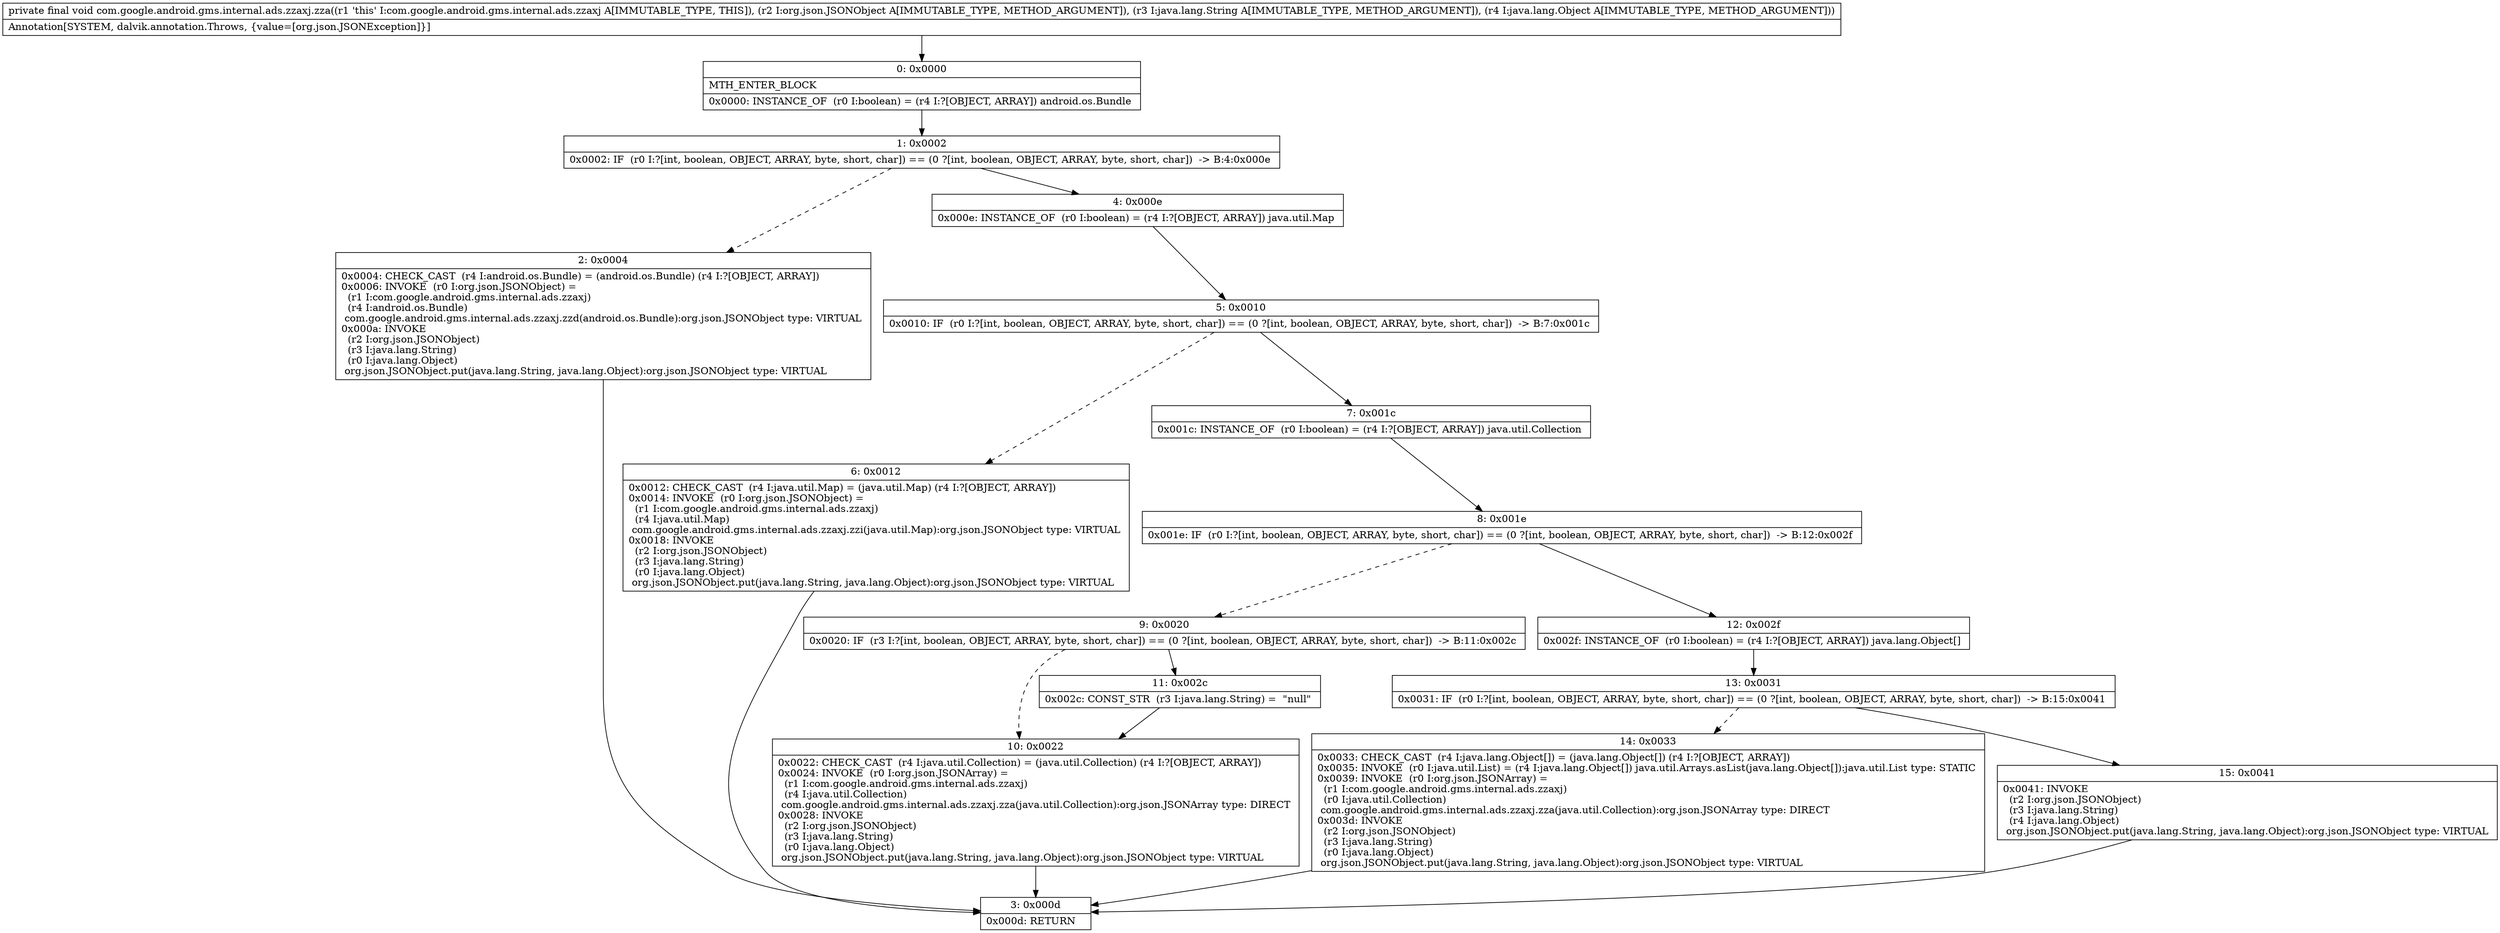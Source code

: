 digraph "CFG forcom.google.android.gms.internal.ads.zzaxj.zza(Lorg\/json\/JSONObject;Ljava\/lang\/String;Ljava\/lang\/Object;)V" {
Node_0 [shape=record,label="{0\:\ 0x0000|MTH_ENTER_BLOCK\l|0x0000: INSTANCE_OF  (r0 I:boolean) = (r4 I:?[OBJECT, ARRAY]) android.os.Bundle \l}"];
Node_1 [shape=record,label="{1\:\ 0x0002|0x0002: IF  (r0 I:?[int, boolean, OBJECT, ARRAY, byte, short, char]) == (0 ?[int, boolean, OBJECT, ARRAY, byte, short, char])  \-\> B:4:0x000e \l}"];
Node_2 [shape=record,label="{2\:\ 0x0004|0x0004: CHECK_CAST  (r4 I:android.os.Bundle) = (android.os.Bundle) (r4 I:?[OBJECT, ARRAY]) \l0x0006: INVOKE  (r0 I:org.json.JSONObject) = \l  (r1 I:com.google.android.gms.internal.ads.zzaxj)\l  (r4 I:android.os.Bundle)\l com.google.android.gms.internal.ads.zzaxj.zzd(android.os.Bundle):org.json.JSONObject type: VIRTUAL \l0x000a: INVOKE  \l  (r2 I:org.json.JSONObject)\l  (r3 I:java.lang.String)\l  (r0 I:java.lang.Object)\l org.json.JSONObject.put(java.lang.String, java.lang.Object):org.json.JSONObject type: VIRTUAL \l}"];
Node_3 [shape=record,label="{3\:\ 0x000d|0x000d: RETURN   \l}"];
Node_4 [shape=record,label="{4\:\ 0x000e|0x000e: INSTANCE_OF  (r0 I:boolean) = (r4 I:?[OBJECT, ARRAY]) java.util.Map \l}"];
Node_5 [shape=record,label="{5\:\ 0x0010|0x0010: IF  (r0 I:?[int, boolean, OBJECT, ARRAY, byte, short, char]) == (0 ?[int, boolean, OBJECT, ARRAY, byte, short, char])  \-\> B:7:0x001c \l}"];
Node_6 [shape=record,label="{6\:\ 0x0012|0x0012: CHECK_CAST  (r4 I:java.util.Map) = (java.util.Map) (r4 I:?[OBJECT, ARRAY]) \l0x0014: INVOKE  (r0 I:org.json.JSONObject) = \l  (r1 I:com.google.android.gms.internal.ads.zzaxj)\l  (r4 I:java.util.Map)\l com.google.android.gms.internal.ads.zzaxj.zzi(java.util.Map):org.json.JSONObject type: VIRTUAL \l0x0018: INVOKE  \l  (r2 I:org.json.JSONObject)\l  (r3 I:java.lang.String)\l  (r0 I:java.lang.Object)\l org.json.JSONObject.put(java.lang.String, java.lang.Object):org.json.JSONObject type: VIRTUAL \l}"];
Node_7 [shape=record,label="{7\:\ 0x001c|0x001c: INSTANCE_OF  (r0 I:boolean) = (r4 I:?[OBJECT, ARRAY]) java.util.Collection \l}"];
Node_8 [shape=record,label="{8\:\ 0x001e|0x001e: IF  (r0 I:?[int, boolean, OBJECT, ARRAY, byte, short, char]) == (0 ?[int, boolean, OBJECT, ARRAY, byte, short, char])  \-\> B:12:0x002f \l}"];
Node_9 [shape=record,label="{9\:\ 0x0020|0x0020: IF  (r3 I:?[int, boolean, OBJECT, ARRAY, byte, short, char]) == (0 ?[int, boolean, OBJECT, ARRAY, byte, short, char])  \-\> B:11:0x002c \l}"];
Node_10 [shape=record,label="{10\:\ 0x0022|0x0022: CHECK_CAST  (r4 I:java.util.Collection) = (java.util.Collection) (r4 I:?[OBJECT, ARRAY]) \l0x0024: INVOKE  (r0 I:org.json.JSONArray) = \l  (r1 I:com.google.android.gms.internal.ads.zzaxj)\l  (r4 I:java.util.Collection)\l com.google.android.gms.internal.ads.zzaxj.zza(java.util.Collection):org.json.JSONArray type: DIRECT \l0x0028: INVOKE  \l  (r2 I:org.json.JSONObject)\l  (r3 I:java.lang.String)\l  (r0 I:java.lang.Object)\l org.json.JSONObject.put(java.lang.String, java.lang.Object):org.json.JSONObject type: VIRTUAL \l}"];
Node_11 [shape=record,label="{11\:\ 0x002c|0x002c: CONST_STR  (r3 I:java.lang.String) =  \"null\" \l}"];
Node_12 [shape=record,label="{12\:\ 0x002f|0x002f: INSTANCE_OF  (r0 I:boolean) = (r4 I:?[OBJECT, ARRAY]) java.lang.Object[] \l}"];
Node_13 [shape=record,label="{13\:\ 0x0031|0x0031: IF  (r0 I:?[int, boolean, OBJECT, ARRAY, byte, short, char]) == (0 ?[int, boolean, OBJECT, ARRAY, byte, short, char])  \-\> B:15:0x0041 \l}"];
Node_14 [shape=record,label="{14\:\ 0x0033|0x0033: CHECK_CAST  (r4 I:java.lang.Object[]) = (java.lang.Object[]) (r4 I:?[OBJECT, ARRAY]) \l0x0035: INVOKE  (r0 I:java.util.List) = (r4 I:java.lang.Object[]) java.util.Arrays.asList(java.lang.Object[]):java.util.List type: STATIC \l0x0039: INVOKE  (r0 I:org.json.JSONArray) = \l  (r1 I:com.google.android.gms.internal.ads.zzaxj)\l  (r0 I:java.util.Collection)\l com.google.android.gms.internal.ads.zzaxj.zza(java.util.Collection):org.json.JSONArray type: DIRECT \l0x003d: INVOKE  \l  (r2 I:org.json.JSONObject)\l  (r3 I:java.lang.String)\l  (r0 I:java.lang.Object)\l org.json.JSONObject.put(java.lang.String, java.lang.Object):org.json.JSONObject type: VIRTUAL \l}"];
Node_15 [shape=record,label="{15\:\ 0x0041|0x0041: INVOKE  \l  (r2 I:org.json.JSONObject)\l  (r3 I:java.lang.String)\l  (r4 I:java.lang.Object)\l org.json.JSONObject.put(java.lang.String, java.lang.Object):org.json.JSONObject type: VIRTUAL \l}"];
MethodNode[shape=record,label="{private final void com.google.android.gms.internal.ads.zzaxj.zza((r1 'this' I:com.google.android.gms.internal.ads.zzaxj A[IMMUTABLE_TYPE, THIS]), (r2 I:org.json.JSONObject A[IMMUTABLE_TYPE, METHOD_ARGUMENT]), (r3 I:java.lang.String A[IMMUTABLE_TYPE, METHOD_ARGUMENT]), (r4 I:java.lang.Object A[IMMUTABLE_TYPE, METHOD_ARGUMENT]))  | Annotation[SYSTEM, dalvik.annotation.Throws, \{value=[org.json.JSONException]\}]\l}"];
MethodNode -> Node_0;
Node_0 -> Node_1;
Node_1 -> Node_2[style=dashed];
Node_1 -> Node_4;
Node_2 -> Node_3;
Node_4 -> Node_5;
Node_5 -> Node_6[style=dashed];
Node_5 -> Node_7;
Node_6 -> Node_3;
Node_7 -> Node_8;
Node_8 -> Node_9[style=dashed];
Node_8 -> Node_12;
Node_9 -> Node_10[style=dashed];
Node_9 -> Node_11;
Node_10 -> Node_3;
Node_11 -> Node_10;
Node_12 -> Node_13;
Node_13 -> Node_14[style=dashed];
Node_13 -> Node_15;
Node_14 -> Node_3;
Node_15 -> Node_3;
}

